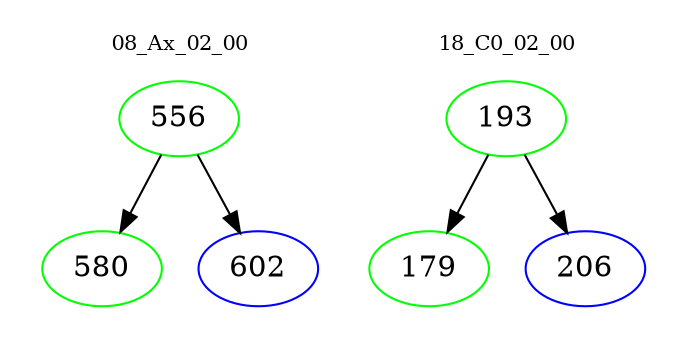 digraph{
subgraph cluster_0 {
color = white
label = "08_Ax_02_00";
fontsize=10;
T0_556 [label="556", color="green"]
T0_556 -> T0_580 [color="black"]
T0_580 [label="580", color="green"]
T0_556 -> T0_602 [color="black"]
T0_602 [label="602", color="blue"]
}
subgraph cluster_1 {
color = white
label = "18_C0_02_00";
fontsize=10;
T1_193 [label="193", color="green"]
T1_193 -> T1_179 [color="black"]
T1_179 [label="179", color="green"]
T1_193 -> T1_206 [color="black"]
T1_206 [label="206", color="blue"]
}
}
